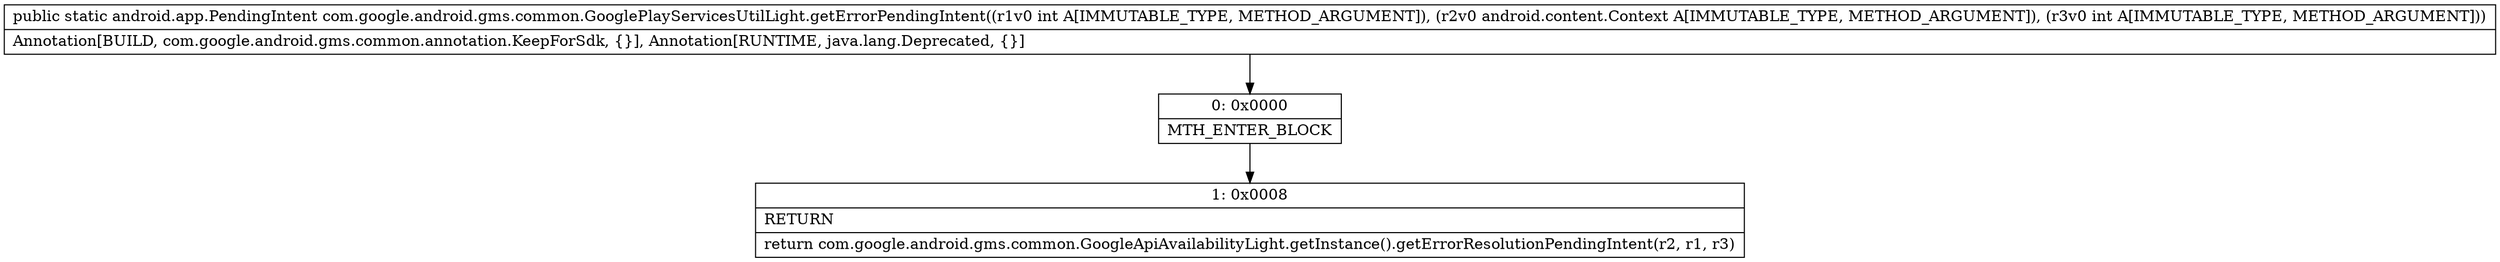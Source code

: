 digraph "CFG forcom.google.android.gms.common.GooglePlayServicesUtilLight.getErrorPendingIntent(ILandroid\/content\/Context;I)Landroid\/app\/PendingIntent;" {
Node_0 [shape=record,label="{0\:\ 0x0000|MTH_ENTER_BLOCK\l}"];
Node_1 [shape=record,label="{1\:\ 0x0008|RETURN\l|return com.google.android.gms.common.GoogleApiAvailabilityLight.getInstance().getErrorResolutionPendingIntent(r2, r1, r3)\l}"];
MethodNode[shape=record,label="{public static android.app.PendingIntent com.google.android.gms.common.GooglePlayServicesUtilLight.getErrorPendingIntent((r1v0 int A[IMMUTABLE_TYPE, METHOD_ARGUMENT]), (r2v0 android.content.Context A[IMMUTABLE_TYPE, METHOD_ARGUMENT]), (r3v0 int A[IMMUTABLE_TYPE, METHOD_ARGUMENT]))  | Annotation[BUILD, com.google.android.gms.common.annotation.KeepForSdk, \{\}], Annotation[RUNTIME, java.lang.Deprecated, \{\}]\l}"];
MethodNode -> Node_0;
Node_0 -> Node_1;
}

